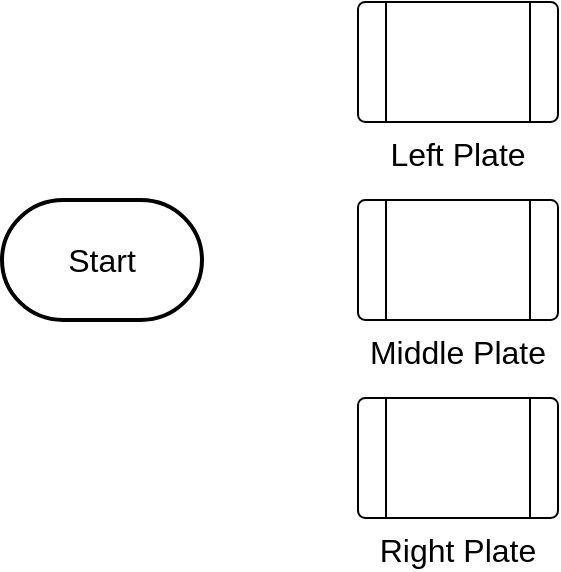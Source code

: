 <mxfile version="21.6.5" type="github">
  <diagram name="Page-1" id="x2TaYZ2TitNRqM9ajN3y">
    <mxGraphModel dx="238" dy="729" grid="0" gridSize="10" guides="1" tooltips="1" connect="1" arrows="1" fold="1" page="0" pageScale="1" pageWidth="827" pageHeight="1169" math="0" shadow="0">
      <root>
        <mxCell id="0" />
        <mxCell id="1" parent="0" />
        <mxCell id="tHVzRUyvm80osLJFOGGi-6" value="Start" style="strokeWidth=2;html=1;shape=mxgraph.flowchart.terminator;whiteSpace=wrap;fontSize=16;" vertex="1" parent="1">
          <mxGeometry x="218" y="175" width="100" height="60" as="geometry" />
        </mxCell>
        <mxCell id="tHVzRUyvm80osLJFOGGi-7" value="Left Plate" style="verticalLabelPosition=bottom;verticalAlign=top;html=1;shape=process;whiteSpace=wrap;rounded=1;size=0.14;arcSize=6;fontSize=16;" vertex="1" parent="1">
          <mxGeometry x="396" y="76" width="100" height="60" as="geometry" />
        </mxCell>
        <mxCell id="tHVzRUyvm80osLJFOGGi-8" value="Middle Plate" style="verticalLabelPosition=bottom;verticalAlign=top;html=1;shape=process;whiteSpace=wrap;rounded=1;size=0.14;arcSize=6;fontSize=16;" vertex="1" parent="1">
          <mxGeometry x="396" y="175" width="100" height="60" as="geometry" />
        </mxCell>
        <mxCell id="tHVzRUyvm80osLJFOGGi-9" value="Right Plate" style="verticalLabelPosition=bottom;verticalAlign=top;html=1;shape=process;whiteSpace=wrap;rounded=1;size=0.14;arcSize=6;fontSize=16;" vertex="1" parent="1">
          <mxGeometry x="396" y="274" width="100" height="60" as="geometry" />
        </mxCell>
      </root>
    </mxGraphModel>
  </diagram>
</mxfile>
